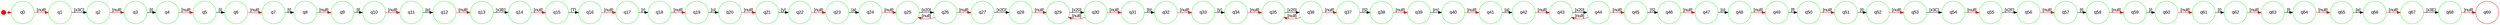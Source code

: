 digraph "nfa path" {
graph [ranksep=.2,rankdir=LR];
node [shape=circle,fontname=Arial,fontsize=14];
node [width=1,fixedsize=true];
edge [fontname=Arial,fontsize=14];
-1 [width=0.2,shape=point color=red];
-1 -> 0 [ color=red];
0 [label=q0 color=green];
1 [label=q1 color=green];
2 [label=q2 color=green];
3 [label=q3 color=green];
4 [label=q4 color=green];
5 [label=q5 color=green];
6 [label=q6 color=green];
7 [label=q7 color=green];
8 [label=q8 color=green];
9 [label=q9 color=green];
10 [label=q10 color=green];
11 [label=q11 color=green];
12 [label=q12 color=green];
13 [label=q13 color=green];
14 [label=q14 color=green];
15 [label=q15 color=green];
16 [label=q16 color=green];
17 [label=q17 color=green];
18 [label=q18 color=green];
19 [label=q19 color=green];
20 [label=q20 color=green];
21 [label=q21 color=green];
22 [label=q22 color=green];
23 [label=q23 color=green];
24 [label=q24 color=green];
25 [label=q25 color=green];
26 [label=q26 color=green];
27 [label=q27 color=green];
28 [label=q28 color=green];
29 [label=q29 color=green];
30 [label=q30 color=green];
31 [label=q31 color=green];
32 [label=q32 color=green];
33 [label=q33 color=green];
34 [label=q34 color=green];
35 [label=q35 color=green];
36 [label=q36 color=green];
37 [label=q37 color=green];
38 [label=q38 color=green];
39 [label=q39 color=green];
40 [label=q40 color=green];
41 [label=q41 color=green];
42 [label=q42 color=green];
43 [label=q43 color=green];
44 [label=q44 color=green];
45 [label=q45 color=green];
46 [label=q46 color=green];
47 [label=q47 color=green];
48 [label=q48 color=green];
49 [label=q49 color=green];
50 [label=q50 color=green];
51 [label=q51 color=green];
52 [label=q52 color=green];
53 [label=q53 color=green];
54 [label=q54 color=green];
55 [label=q55 color=green];
56 [label=q56 color=green];
57 [label=q57 color=green];
58 [label=q58 color=green];
59 [label=q59 color=green];
60 [label=q60 color=green];
61 [label=q61 color=green];
62 [label=q62 color=green];
63 [label=q63 color=green];
64 [label=q64 color=green];
65 [label=q65 color=green];
66 [label=q66 color=green];
67 [label=q67 color=green];
68 [label=q68 color=green];
69 [label=q69 color=red];
0 -> 1  [label="[null]" color=red];
1 -> 2  [label="[\x3C]" color=black];
2 -> 3  [label="[null]" color=red];
3 -> 4  [label="[t]" color=black];
4 -> 5  [label="[null]" color=red];
5 -> 6  [label="[i]" color=black];
6 -> 7  [label="[null]" color=red];
7 -> 8  [label="[t]" color=black];
8 -> 9  [label="[null]" color=red];
9 -> 10  [label="[l]" color=black];
10 -> 11  [label="[null]" color=red];
11 -> 12  [label="[e]" color=black];
12 -> 13  [label="[null]" color=red];
13 -> 14  [label="[\x3E]" color=black];
14 -> 15  [label="[null]" color=red];
15 -> 16  [label="[T]" color=black];
16 -> 17  [label="[null]" color=red];
17 -> 18  [label="[r]" color=black];
18 -> 19  [label="[null]" color=red];
19 -> 20  [label="[o]" color=black];
20 -> 21  [label="[null]" color=red];
21 -> 22  [label="[y]" color=black];
22 -> 23  [label="[null]" color=red];
23 -> 24  [label="[a]" color=black];
24 -> 25  [label="[null]" color=red];
25 -> 26  [label="[\x20]" color=black];
26 -> 25  [label="[null]" color=red];
26 -> 27  [label="[null]" color=red];
27 -> 28  [label="[\x2D]" color=black];
28 -> 29  [label="[null]" color=red];
29 -> 30  [label="[\x20]" color=black];
30 -> 29  [label="[null]" color=red];
30 -> 31  [label="[null]" color=red];
31 -> 32  [label="[b]" color=black];
32 -> 33  [label="[null]" color=red];
33 -> 34  [label="[y]" color=black];
34 -> 35  [label="[null]" color=red];
35 -> 36  [label="[\x20]" color=black];
36 -> 35  [label="[null]" color=red];
36 -> 37  [label="[null]" color=red];
37 -> 38  [label="[S]" color=black];
38 -> 39  [label="[null]" color=red];
39 -> 40  [label="[m]" color=black];
40 -> 41  [label="[null]" color=red];
41 -> 42  [label="[a]" color=black];
42 -> 43  [label="[null]" color=red];
43 -> 44  [label="[\x20]" color=black];
44 -> 43  [label="[null]" color=red];
44 -> 45  [label="[null]" color=red];
45 -> 46  [label="[S]" color=black];
46 -> 47  [label="[null]" color=red];
47 -> 48  [label="[o]" color=black];
48 -> 49  [label="[null]" color=red];
49 -> 50  [label="[f]" color=black];
50 -> 51  [label="[null]" color=red];
51 -> 52  [label="[t]" color=black];
52 -> 53  [label="[null]" color=red];
53 -> 54  [label="[\x3C]" color=black];
54 -> 55  [label="[null]" color=red];
55 -> 56  [label="[\x2F]" color=black];
56 -> 57  [label="[null]" color=red];
57 -> 58  [label="[t]" color=black];
58 -> 59  [label="[null]" color=red];
59 -> 60  [label="[i]" color=black];
60 -> 61  [label="[null]" color=red];
61 -> 62  [label="[t]" color=black];
62 -> 63  [label="[null]" color=red];
63 -> 64  [label="[l]" color=black];
64 -> 65  [label="[null]" color=red];
65 -> 66  [label="[e]" color=black];
66 -> 67  [label="[null]" color=red];
67 -> 68  [label="[\x3E]" color=black];
68 -> 69  [label="[null]" color=red];
}
